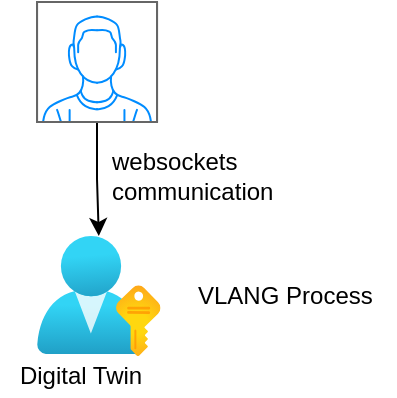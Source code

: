 <mxfile version="19.0.3" type="device"><diagram id="gR4i7qkNORuu8F3NUeWX" name="Page-1"><mxGraphModel dx="946" dy="697" grid="0" gridSize="10" guides="1" tooltips="1" connect="1" arrows="1" fold="1" page="1" pageScale="1" pageWidth="1169" pageHeight="827" math="0" shadow="0"><root><mxCell id="0"/><mxCell id="1" parent="0"/><mxCell id="JmYj2rdPei_87PZCnmPV-4" style="edgeStyle=orthogonalEdgeStyle;rounded=0;orthogonalLoop=1;jettySize=auto;html=1;" edge="1" parent="1" source="JmYj2rdPei_87PZCnmPV-1" target="JmYj2rdPei_87PZCnmPV-2"><mxGeometry relative="1" as="geometry"/></mxCell><mxCell id="JmYj2rdPei_87PZCnmPV-1" value="" style="verticalLabelPosition=bottom;shadow=0;dashed=0;align=center;html=1;verticalAlign=top;strokeWidth=1;shape=mxgraph.mockup.containers.userMale;strokeColor=#666666;strokeColor2=#008cff;" vertex="1" parent="1"><mxGeometry x="141.52" y="113" width="60" height="60" as="geometry"/></mxCell><mxCell id="JmYj2rdPei_87PZCnmPV-2" value="" style="aspect=fixed;html=1;points=[];align=center;image;fontSize=12;image=img/lib/azure2/azure_stack/User_Subscriptions.svg;" vertex="1" parent="1"><mxGeometry x="141.52" y="230" width="61.82" height="60" as="geometry"/></mxCell><mxCell id="JmYj2rdPei_87PZCnmPV-3" value="Digital Twin" style="text;html=1;resizable=0;autosize=1;align=center;verticalAlign=middle;points=[];fillColor=none;strokeColor=none;rounded=0;" vertex="1" parent="1"><mxGeometry x="123.34" y="290" width="80" height="20" as="geometry"/></mxCell><mxCell id="JmYj2rdPei_87PZCnmPV-5" value="VLANG Process" style="text;html=1;resizable=0;autosize=1;align=left;verticalAlign=middle;points=[];fillColor=none;strokeColor=none;rounded=0;" vertex="1" parent="1"><mxGeometry x="220.0" y="250" width="100" height="20" as="geometry"/></mxCell><mxCell id="JmYj2rdPei_87PZCnmPV-6" value="websockets&lt;br&gt;communication" style="text;html=1;resizable=0;autosize=1;align=left;verticalAlign=middle;points=[];fillColor=none;strokeColor=none;rounded=0;" vertex="1" parent="1"><mxGeometry x="177.0" y="185" width="100" height="30" as="geometry"/></mxCell></root></mxGraphModel></diagram></mxfile>